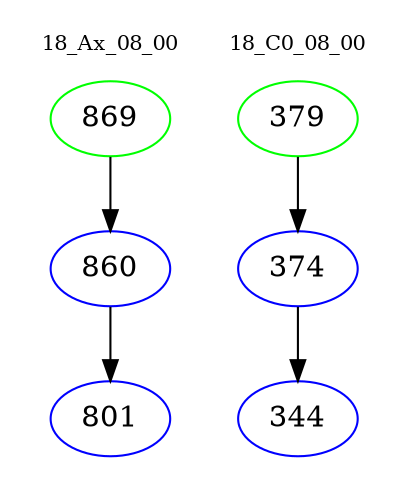 digraph{
subgraph cluster_0 {
color = white
label = "18_Ax_08_00";
fontsize=10;
T0_869 [label="869", color="green"]
T0_869 -> T0_860 [color="black"]
T0_860 [label="860", color="blue"]
T0_860 -> T0_801 [color="black"]
T0_801 [label="801", color="blue"]
}
subgraph cluster_1 {
color = white
label = "18_C0_08_00";
fontsize=10;
T1_379 [label="379", color="green"]
T1_379 -> T1_374 [color="black"]
T1_374 [label="374", color="blue"]
T1_374 -> T1_344 [color="black"]
T1_344 [label="344", color="blue"]
}
}
